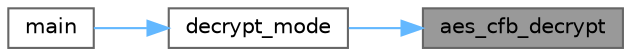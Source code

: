 digraph "aes_cfb_decrypt"
{
 // LATEX_PDF_SIZE
  bgcolor="transparent";
  edge [fontname=Helvetica,fontsize=10,labelfontname=Helvetica,labelfontsize=10];
  node [fontname=Helvetica,fontsize=10,shape=box,height=0.2,width=0.4];
  rankdir="RL";
  Node1 [id="Node000001",label="aes_cfb_decrypt",height=0.2,width=0.4,color="gray40", fillcolor="grey60", style="filled", fontcolor="black",tooltip="Decrypts a buffer using AES in CFB mode."];
  Node1 -> Node2 [id="edge1_Node000001_Node000002",dir="back",color="steelblue1",style="solid",tooltip=" "];
  Node2 [id="Node000002",label="decrypt_mode",height=0.2,width=0.4,color="grey40", fillcolor="white", style="filled",URL="$main__utils_8c.html#af204dc98bd83f01ebf0334ba95a02dee",tooltip="Performs decryption based on the given arguments."];
  Node2 -> Node3 [id="edge2_Node000002_Node000003",dir="back",color="steelblue1",style="solid",tooltip=" "];
  Node3 [id="Node000003",label="main",height=0.2,width=0.4,color="grey40", fillcolor="white", style="filled",URL="$main_8c.html#a0ddf1224851353fc92bfbff6f499fa97",tooltip=" "];
}
